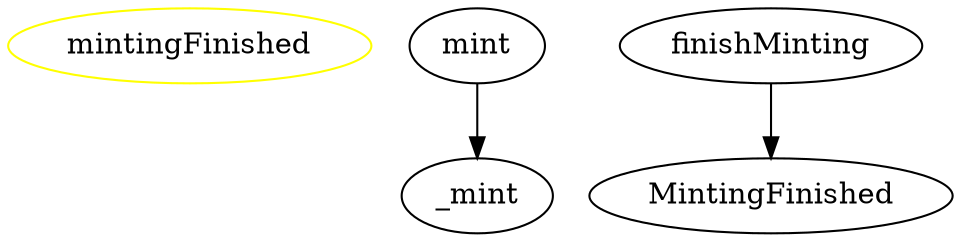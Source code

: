 strict digraph {
  mintingFinished [color=yellow]
  mint
  _mint
  finishMinting
  MintingFinished
  mint -> _mint
  finishMinting -> MintingFinished
}

